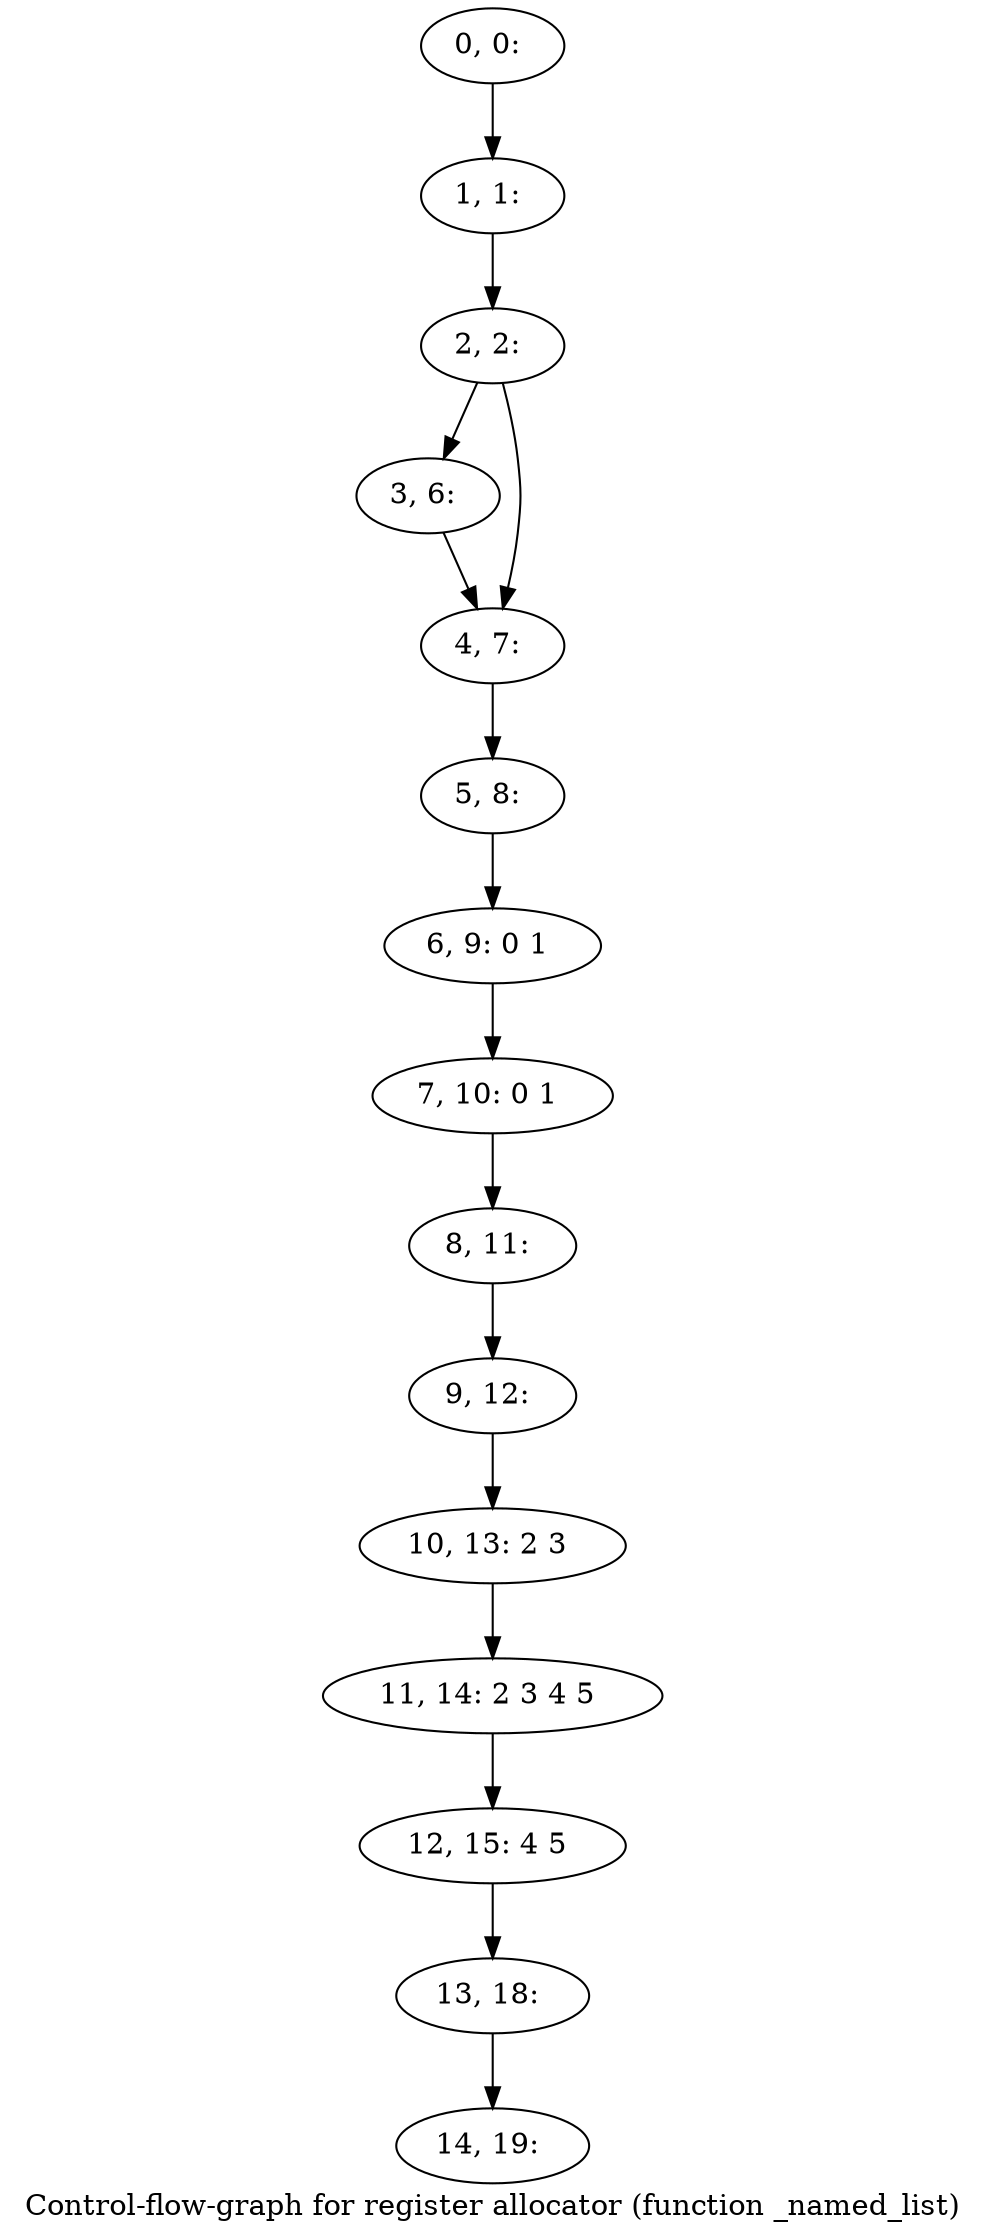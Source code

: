 digraph G {
graph [label="Control-flow-graph for register allocator (function _named_list)"]
0[label="0, 0: "];
1[label="1, 1: "];
2[label="2, 2: "];
3[label="3, 6: "];
4[label="4, 7: "];
5[label="5, 8: "];
6[label="6, 9: 0 1 "];
7[label="7, 10: 0 1 "];
8[label="8, 11: "];
9[label="9, 12: "];
10[label="10, 13: 2 3 "];
11[label="11, 14: 2 3 4 5 "];
12[label="12, 15: 4 5 "];
13[label="13, 18: "];
14[label="14, 19: "];
0->1 ;
1->2 ;
2->3 ;
2->4 ;
3->4 ;
4->5 ;
5->6 ;
6->7 ;
7->8 ;
8->9 ;
9->10 ;
10->11 ;
11->12 ;
12->13 ;
13->14 ;
}
